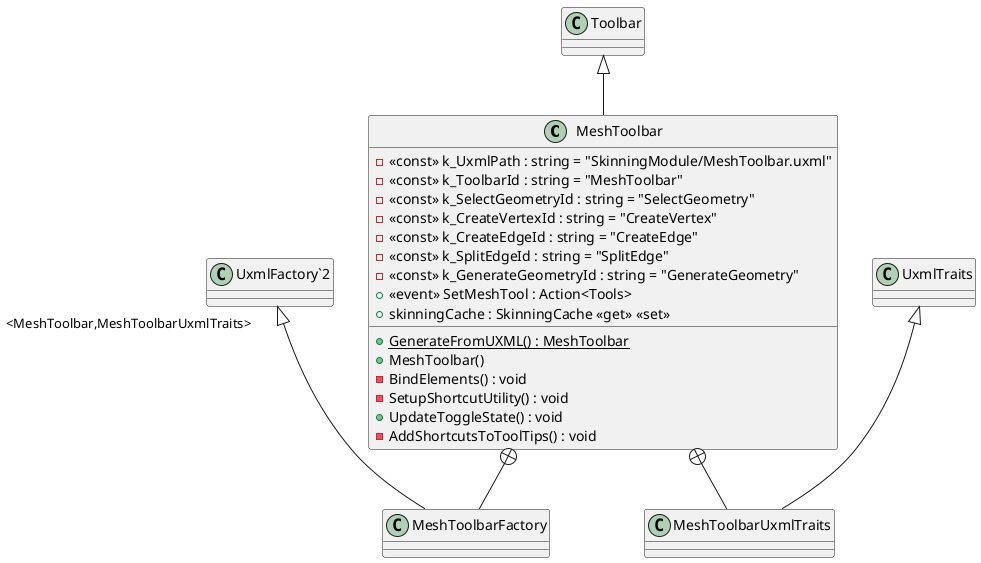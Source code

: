 @startuml
class MeshToolbar {
    - <<const>> k_UxmlPath : string = "SkinningModule/MeshToolbar.uxml"
    - <<const>> k_ToolbarId : string = "MeshToolbar"
    - <<const>> k_SelectGeometryId : string = "SelectGeometry"
    - <<const>> k_CreateVertexId : string = "CreateVertex"
    - <<const>> k_CreateEdgeId : string = "CreateEdge"
    - <<const>> k_SplitEdgeId : string = "SplitEdge"
    - <<const>> k_GenerateGeometryId : string = "GenerateGeometry"
    +  <<event>> SetMeshTool : Action<Tools> 
    + skinningCache : SkinningCache <<get>> <<set>>
    + {static} GenerateFromUXML() : MeshToolbar
    + MeshToolbar()
    - BindElements() : void
    - SetupShortcutUtility() : void
    + UpdateToggleState() : void
    - AddShortcutsToToolTips() : void
}
class MeshToolbarFactory {
}
class MeshToolbarUxmlTraits {
}
Toolbar <|-- MeshToolbar
MeshToolbar +-- MeshToolbarFactory
"UxmlFactory`2" "<MeshToolbar,MeshToolbarUxmlTraits>" <|-- MeshToolbarFactory
MeshToolbar +-- MeshToolbarUxmlTraits
UxmlTraits <|-- MeshToolbarUxmlTraits
@enduml
